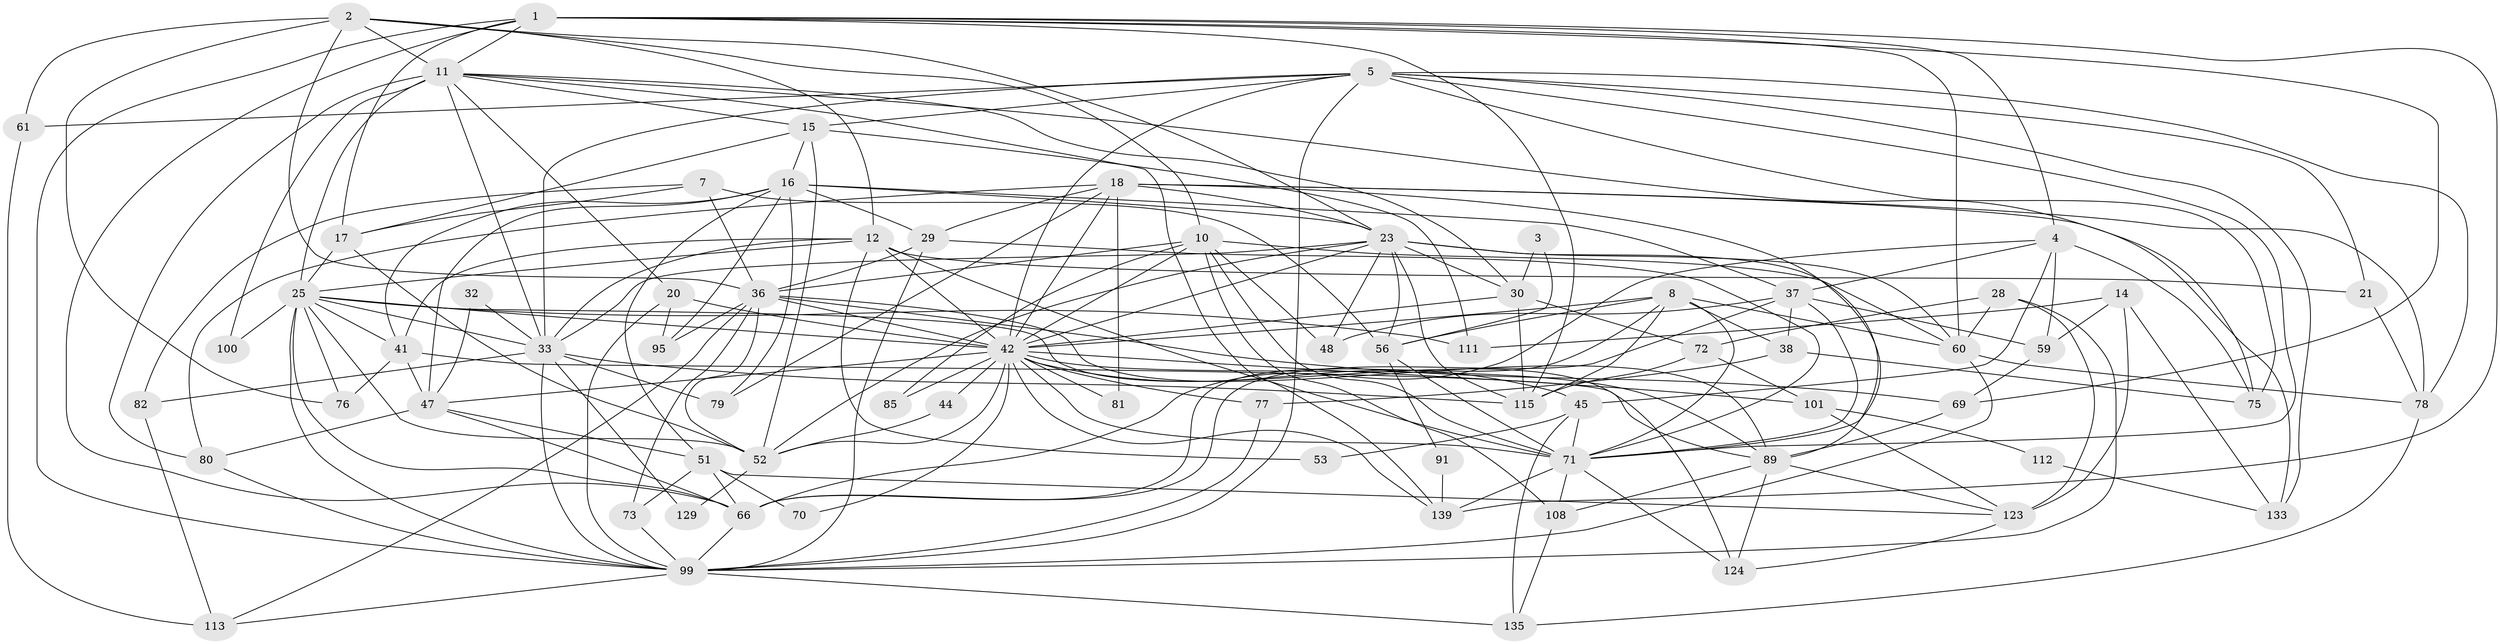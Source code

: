 // original degree distribution, {4: 0.22916666666666666, 2: 0.1527777777777778, 3: 0.2847222222222222, 5: 0.18055555555555555, 7: 0.0625, 6: 0.06944444444444445, 8: 0.020833333333333332}
// Generated by graph-tools (version 1.1) at 2025/15/03/09/25 04:15:12]
// undirected, 72 vertices, 204 edges
graph export_dot {
graph [start="1"]
  node [color=gray90,style=filled];
  1 [super="+117+13"];
  2 [super="+22+96"];
  3;
  4 [super="+88"];
  5 [super="+6+9"];
  7;
  8 [super="+93"];
  10 [super="+19"];
  11 [super="+31"];
  12 [super="+68"];
  14 [super="+137"];
  15 [super="+119"];
  16 [super="+24+126"];
  17 [super="+27"];
  18 [super="+98+65"];
  20;
  21;
  23 [super="+39"];
  25 [super="+125"];
  28 [super="+131"];
  29;
  30 [super="+46"];
  32;
  33 [super="+35+132"];
  36 [super="+92+120+128"];
  37 [super="+40+43"];
  38;
  41 [super="+142"];
  42 [super="+105+50+49"];
  44;
  45 [super="+102"];
  47;
  48;
  51 [super="+54"];
  52 [super="+63"];
  53;
  56;
  59;
  60 [super="+121"];
  61;
  66 [super="+103+86"];
  69;
  70;
  71 [super="+114"];
  72 [super="+134"];
  73;
  75 [super="+97"];
  76;
  77;
  78 [super="+87"];
  79;
  80;
  81;
  82;
  85;
  89 [super="+138"];
  91;
  95;
  99 [super="+110+116"];
  100;
  101;
  108;
  111;
  112;
  113;
  115 [super="+118"];
  123;
  124 [super="+140"];
  129;
  133;
  135;
  139;
  1 -- 69;
  1 -- 139;
  1 -- 17 [weight=2];
  1 -- 99;
  1 -- 115;
  1 -- 66;
  1 -- 4;
  1 -- 60;
  1 -- 11;
  2 -- 61;
  2 -- 76;
  2 -- 36 [weight=2];
  2 -- 11;
  2 -- 12;
  2 -- 10;
  2 -- 23;
  3 -- 56;
  3 -- 30;
  4 -- 37;
  4 -- 66;
  4 -- 59;
  4 -- 45;
  4 -- 75;
  5 -- 75;
  5 -- 99;
  5 -- 33;
  5 -- 133;
  5 -- 15;
  5 -- 21;
  5 -- 61;
  5 -- 71;
  5 -- 78;
  5 -- 42 [weight=2];
  7 -- 56;
  7 -- 82;
  7 -- 36;
  7 -- 17;
  8 -- 66;
  8 -- 115;
  8 -- 38;
  8 -- 56;
  8 -- 60;
  8 -- 71;
  8 -- 42;
  10 -- 42;
  10 -- 108;
  10 -- 48;
  10 -- 85;
  10 -- 60;
  10 -- 36 [weight=3];
  10 -- 71;
  11 -- 33;
  11 -- 15;
  11 -- 75;
  11 -- 80;
  11 -- 20;
  11 -- 100;
  11 -- 25;
  11 -- 139;
  11 -- 30;
  12 -- 53;
  12 -- 71;
  12 -- 41;
  12 -- 21;
  12 -- 33;
  12 -- 25;
  12 -- 42;
  14 -- 111;
  14 -- 123;
  14 -- 59;
  14 -- 133;
  15 -- 111;
  15 -- 16;
  15 -- 17;
  15 -- 52;
  16 -- 95;
  16 -- 29;
  16 -- 47;
  16 -- 41;
  16 -- 51;
  16 -- 79;
  16 -- 37;
  16 -- 23;
  17 -- 25;
  17 -- 52;
  18 -- 80;
  18 -- 81;
  18 -- 133;
  18 -- 42;
  18 -- 79;
  18 -- 71;
  18 -- 78;
  18 -- 29;
  18 -- 23;
  20 -- 95;
  20 -- 99;
  20 -- 42;
  21 -- 78;
  23 -- 89 [weight=2];
  23 -- 33;
  23 -- 42;
  23 -- 48;
  23 -- 115;
  23 -- 56;
  23 -- 60;
  23 -- 30;
  23 -- 52;
  25 -- 100;
  25 -- 41;
  25 -- 33;
  25 -- 66;
  25 -- 99;
  25 -- 76;
  25 -- 111;
  25 -- 52;
  25 -- 124;
  25 -- 42;
  28 -- 72;
  28 -- 123;
  28 -- 60;
  28 -- 99;
  29 -- 71;
  29 -- 99;
  29 -- 36;
  30 -- 72;
  30 -- 42;
  30 -- 115;
  32 -- 47;
  32 -- 33;
  33 -- 129;
  33 -- 82;
  33 -- 99;
  33 -- 79;
  33 -- 115;
  36 -- 113;
  36 -- 89;
  36 -- 73;
  36 -- 95;
  36 -- 69;
  36 -- 52;
  36 -- 42;
  37 -- 48 [weight=2];
  37 -- 66 [weight=2];
  37 -- 38;
  37 -- 59;
  37 -- 71;
  38 -- 77;
  38 -- 75;
  41 -- 47;
  41 -- 76;
  41 -- 89;
  42 -- 77;
  42 -- 101 [weight=2];
  42 -- 139;
  42 -- 89;
  42 -- 45;
  42 -- 71 [weight=2];
  42 -- 70;
  42 -- 44;
  42 -- 47;
  42 -- 81;
  42 -- 52;
  42 -- 85;
  44 -- 52;
  45 -- 135;
  45 -- 53;
  45 -- 71;
  47 -- 80;
  47 -- 66;
  47 -- 51;
  51 -- 73;
  51 -- 66 [weight=2];
  51 -- 70;
  51 -- 123;
  52 -- 129;
  56 -- 91;
  56 -- 71;
  59 -- 69;
  60 -- 78;
  60 -- 99;
  61 -- 113;
  66 -- 99;
  69 -- 89;
  71 -- 108;
  71 -- 124;
  71 -- 139;
  72 -- 101;
  72 -- 115;
  73 -- 99;
  77 -- 99;
  78 -- 135;
  80 -- 99;
  82 -- 113;
  89 -- 124;
  89 -- 123;
  89 -- 108;
  91 -- 139;
  99 -- 135;
  99 -- 113;
  101 -- 123;
  101 -- 112;
  108 -- 135;
  112 -- 133;
  123 -- 124;
}
